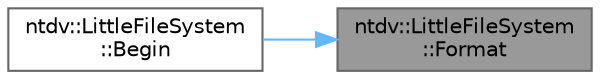digraph "ntdv::LittleFileSystem::Format"
{
 // LATEX_PDF_SIZE
  bgcolor="transparent";
  edge [fontname=Helvetica,fontsize=10,labelfontname=Helvetica,labelfontsize=10];
  node [fontname=Helvetica,fontsize=10,shape=box,height=0.2,width=0.4];
  rankdir="RL";
  Node1 [id="Node000001",label="ntdv::LittleFileSystem\l::Format",height=0.2,width=0.4,color="gray40", fillcolor="grey60", style="filled", fontcolor="black",tooltip=" "];
  Node1 -> Node2 [id="edge1_Node000001_Node000002",dir="back",color="steelblue1",style="solid",tooltip=" "];
  Node2 [id="Node000002",label="ntdv::LittleFileSystem\l::Begin",height=0.2,width=0.4,color="grey40", fillcolor="white", style="filled",URL="$classntdv_1_1_little_file_system.html#a768fc7b9f654fb757c72d8df483c6683",tooltip=" "];
}

